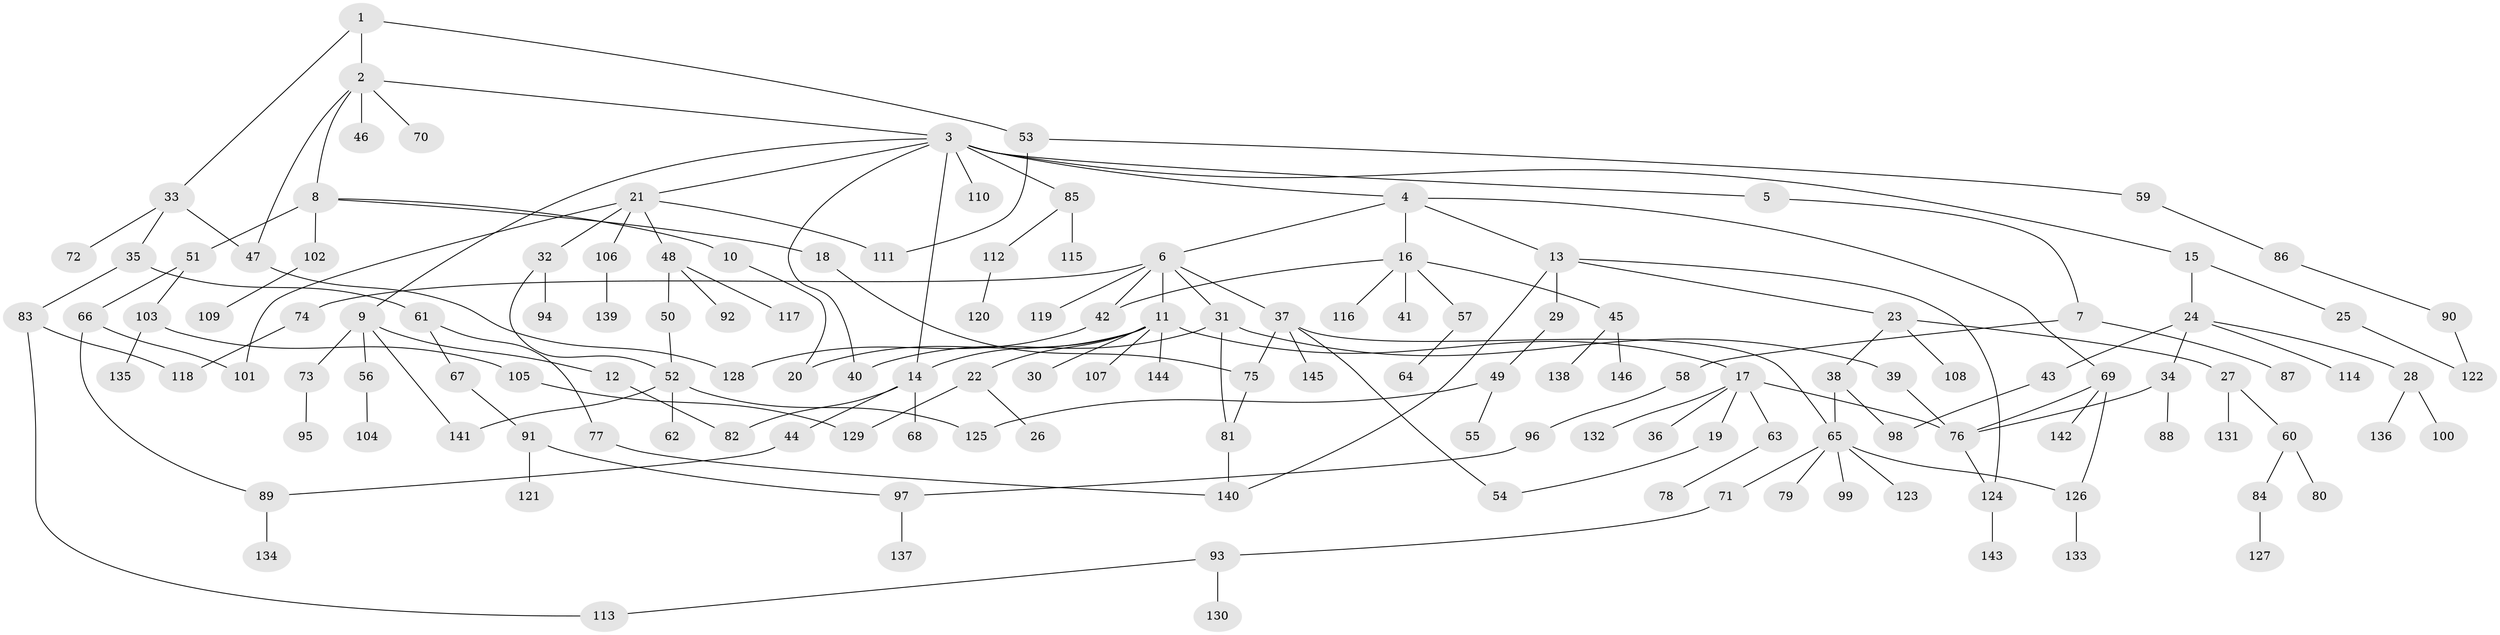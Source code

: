 // coarse degree distribution, {5: 0.049019607843137254, 2: 0.27450980392156865, 10: 0.0196078431372549, 1: 0.4117647058823529, 9: 0.00980392156862745, 4: 0.0392156862745098, 3: 0.13725490196078433, 7: 0.0392156862745098, 8: 0.00980392156862745, 6: 0.00980392156862745}
// Generated by graph-tools (version 1.1) at 2025/45/03/04/25 21:45:34]
// undirected, 146 vertices, 175 edges
graph export_dot {
graph [start="1"]
  node [color=gray90,style=filled];
  1;
  2;
  3;
  4;
  5;
  6;
  7;
  8;
  9;
  10;
  11;
  12;
  13;
  14;
  15;
  16;
  17;
  18;
  19;
  20;
  21;
  22;
  23;
  24;
  25;
  26;
  27;
  28;
  29;
  30;
  31;
  32;
  33;
  34;
  35;
  36;
  37;
  38;
  39;
  40;
  41;
  42;
  43;
  44;
  45;
  46;
  47;
  48;
  49;
  50;
  51;
  52;
  53;
  54;
  55;
  56;
  57;
  58;
  59;
  60;
  61;
  62;
  63;
  64;
  65;
  66;
  67;
  68;
  69;
  70;
  71;
  72;
  73;
  74;
  75;
  76;
  77;
  78;
  79;
  80;
  81;
  82;
  83;
  84;
  85;
  86;
  87;
  88;
  89;
  90;
  91;
  92;
  93;
  94;
  95;
  96;
  97;
  98;
  99;
  100;
  101;
  102;
  103;
  104;
  105;
  106;
  107;
  108;
  109;
  110;
  111;
  112;
  113;
  114;
  115;
  116;
  117;
  118;
  119;
  120;
  121;
  122;
  123;
  124;
  125;
  126;
  127;
  128;
  129;
  130;
  131;
  132;
  133;
  134;
  135;
  136;
  137;
  138;
  139;
  140;
  141;
  142;
  143;
  144;
  145;
  146;
  1 -- 2;
  1 -- 33;
  1 -- 53;
  2 -- 3;
  2 -- 8;
  2 -- 46;
  2 -- 47;
  2 -- 70;
  3 -- 4;
  3 -- 5;
  3 -- 9;
  3 -- 15;
  3 -- 21;
  3 -- 40;
  3 -- 85;
  3 -- 110;
  3 -- 14;
  4 -- 6;
  4 -- 13;
  4 -- 16;
  4 -- 69;
  5 -- 7;
  6 -- 11;
  6 -- 31;
  6 -- 37;
  6 -- 74;
  6 -- 119;
  6 -- 42;
  7 -- 58;
  7 -- 87;
  8 -- 10;
  8 -- 18;
  8 -- 51;
  8 -- 102;
  9 -- 12;
  9 -- 56;
  9 -- 73;
  9 -- 141;
  10 -- 20;
  11 -- 14;
  11 -- 17;
  11 -- 20;
  11 -- 22;
  11 -- 30;
  11 -- 107;
  11 -- 144;
  12 -- 82;
  13 -- 23;
  13 -- 29;
  13 -- 140;
  13 -- 124;
  14 -- 44;
  14 -- 68;
  14 -- 82;
  15 -- 24;
  15 -- 25;
  16 -- 41;
  16 -- 42;
  16 -- 45;
  16 -- 57;
  16 -- 116;
  17 -- 19;
  17 -- 36;
  17 -- 63;
  17 -- 76;
  17 -- 132;
  18 -- 75;
  19 -- 54;
  21 -- 32;
  21 -- 48;
  21 -- 101;
  21 -- 106;
  21 -- 111;
  22 -- 26;
  22 -- 129;
  23 -- 27;
  23 -- 38;
  23 -- 108;
  24 -- 28;
  24 -- 34;
  24 -- 43;
  24 -- 114;
  25 -- 122;
  27 -- 60;
  27 -- 131;
  28 -- 100;
  28 -- 136;
  29 -- 49;
  31 -- 39;
  31 -- 40;
  31 -- 81;
  32 -- 94;
  32 -- 52;
  33 -- 35;
  33 -- 72;
  33 -- 47;
  34 -- 88;
  34 -- 76;
  35 -- 61;
  35 -- 83;
  37 -- 54;
  37 -- 65;
  37 -- 145;
  37 -- 75;
  38 -- 98;
  38 -- 65;
  39 -- 76;
  42 -- 128;
  43 -- 98;
  44 -- 89;
  45 -- 138;
  45 -- 146;
  47 -- 128;
  48 -- 50;
  48 -- 92;
  48 -- 117;
  49 -- 55;
  49 -- 125;
  50 -- 52;
  51 -- 66;
  51 -- 103;
  52 -- 62;
  52 -- 141;
  52 -- 125;
  53 -- 59;
  53 -- 111;
  56 -- 104;
  57 -- 64;
  58 -- 96;
  59 -- 86;
  60 -- 80;
  60 -- 84;
  61 -- 67;
  61 -- 77;
  63 -- 78;
  65 -- 71;
  65 -- 79;
  65 -- 99;
  65 -- 123;
  65 -- 126;
  66 -- 89;
  66 -- 101;
  67 -- 91;
  69 -- 126;
  69 -- 142;
  69 -- 76;
  71 -- 93;
  73 -- 95;
  74 -- 118;
  75 -- 81;
  76 -- 124;
  77 -- 140;
  81 -- 140;
  83 -- 118;
  83 -- 113;
  84 -- 127;
  85 -- 112;
  85 -- 115;
  86 -- 90;
  89 -- 134;
  90 -- 122;
  91 -- 121;
  91 -- 97;
  93 -- 113;
  93 -- 130;
  96 -- 97;
  97 -- 137;
  102 -- 109;
  103 -- 105;
  103 -- 135;
  105 -- 129;
  106 -- 139;
  112 -- 120;
  124 -- 143;
  126 -- 133;
}
